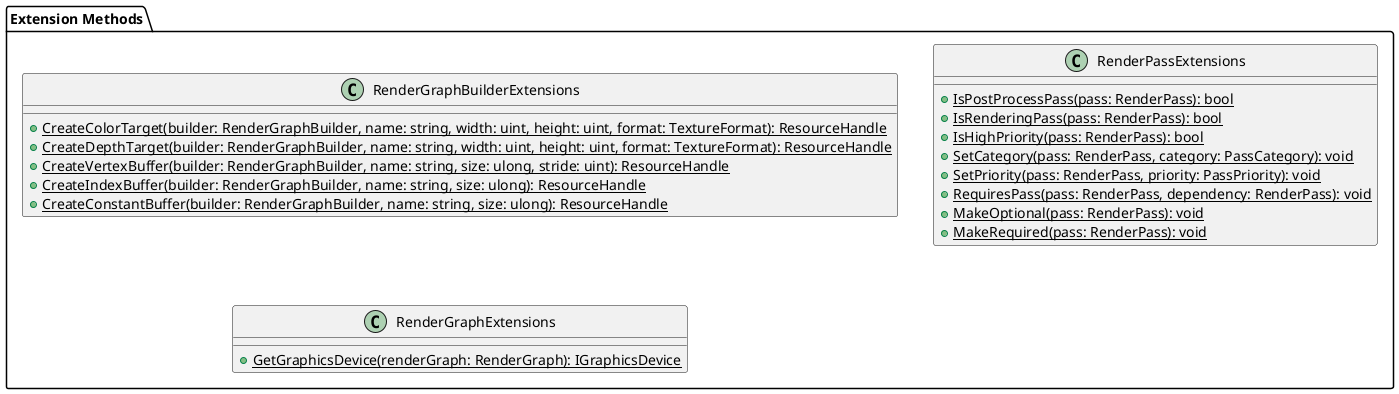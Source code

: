 @startuml Extensions

package "Extension Methods" {
    class RenderGraphBuilderExtensions {
        + {static} CreateColorTarget(builder: RenderGraphBuilder, name: string, width: uint, height: uint, format: TextureFormat): ResourceHandle
        + {static} CreateDepthTarget(builder: RenderGraphBuilder, name: string, width: uint, height: uint, format: TextureFormat): ResourceHandle
        + {static} CreateVertexBuffer(builder: RenderGraphBuilder, name: string, size: ulong, stride: uint): ResourceHandle
        + {static} CreateIndexBuffer(builder: RenderGraphBuilder, name: string, size: ulong): ResourceHandle
        + {static} CreateConstantBuffer(builder: RenderGraphBuilder, name: string, size: ulong): ResourceHandle
    }

    class RenderPassExtensions {
        + {static} IsPostProcessPass(pass: RenderPass): bool
        + {static} IsRenderingPass(pass: RenderPass): bool
        + {static} IsHighPriority(pass: RenderPass): bool
        + {static} SetCategory(pass: RenderPass, category: PassCategory): void
        + {static} SetPriority(pass: RenderPass, priority: PassPriority): void
        + {static} RequiresPass(pass: RenderPass, dependency: RenderPass): void
        + {static} MakeOptional(pass: RenderPass): void
        + {static} MakeRequired(pass: RenderPass): void
    }

    class RenderGraphExtensions {
        + {static} GetGraphicsDevice(renderGraph: RenderGraph): IGraphicsDevice
    }
}

@enduml